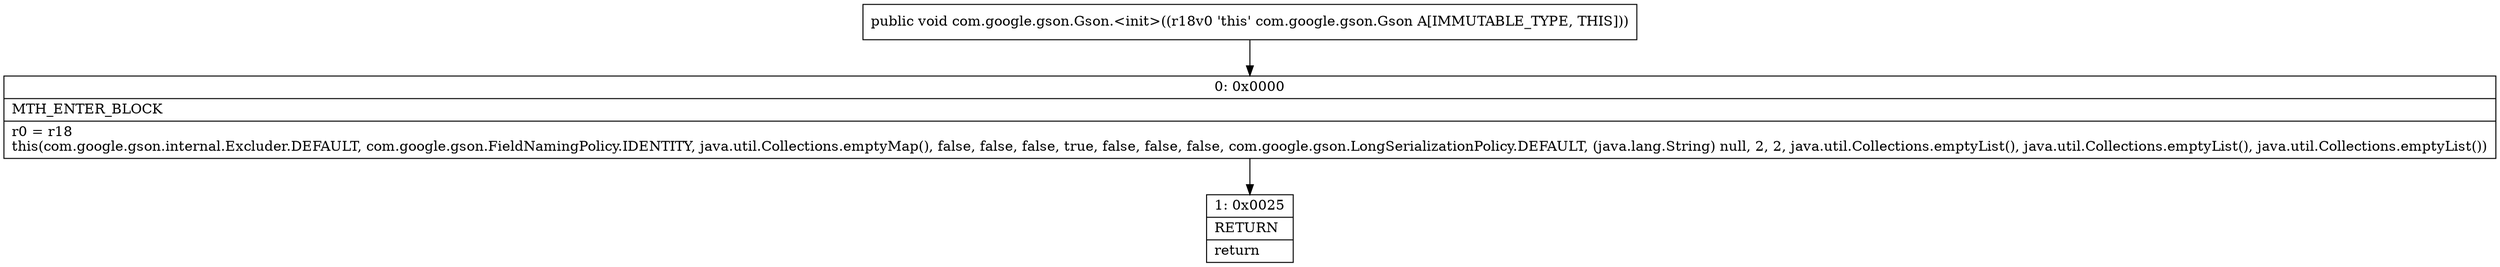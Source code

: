 digraph "CFG forcom.google.gson.Gson.\<init\>()V" {
Node_0 [shape=record,label="{0\:\ 0x0000|MTH_ENTER_BLOCK\l|r0 = r18\lthis(com.google.gson.internal.Excluder.DEFAULT, com.google.gson.FieldNamingPolicy.IDENTITY, java.util.Collections.emptyMap(), false, false, false, true, false, false, false, com.google.gson.LongSerializationPolicy.DEFAULT, (java.lang.String) null, 2, 2, java.util.Collections.emptyList(), java.util.Collections.emptyList(), java.util.Collections.emptyList())\l}"];
Node_1 [shape=record,label="{1\:\ 0x0025|RETURN\l|return\l}"];
MethodNode[shape=record,label="{public void com.google.gson.Gson.\<init\>((r18v0 'this' com.google.gson.Gson A[IMMUTABLE_TYPE, THIS])) }"];
MethodNode -> Node_0;
Node_0 -> Node_1;
}

